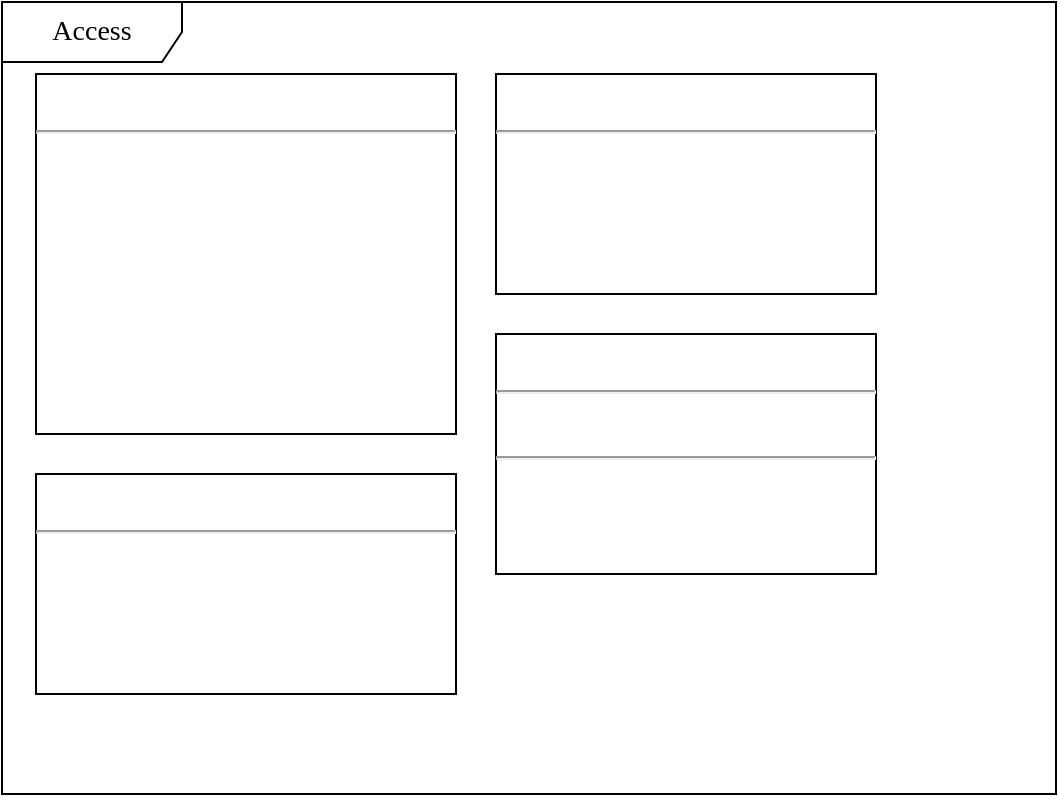 <mxfile version="10.6.0" type="github"><diagram id="SkD5s17jmoaz0SgUAskm" name="第 1 页"><mxGraphModel dx="1007" dy="628" grid="1" gridSize="10" guides="1" tooltips="1" connect="1" arrows="1" fold="1" page="1" pageScale="1" pageWidth="850" pageHeight="1100" math="0" shadow="0"><root><mxCell id="0"/><mxCell id="1" parent="0"/><mxCell id="frGfKyTefLl28kIpb4xX-1" value="Access" style="shape=umlFrame;whiteSpace=wrap;html=1;rounded=0;shadow=0;comic=0;labelBackgroundColor=none;strokeColor=#000000;strokeWidth=1;fillColor=#ffffff;fontFamily=Verdana;fontSize=14;fontColor=#000000;align=center;width=90;height=30;" vertex="1" parent="1"><mxGeometry x="43" y="54" width="527" height="396" as="geometry"/></mxCell><mxCell id="frGfKyTefLl28kIpb4xX-3" value="&lt;p style=&quot;margin: 4px 0px 0px ; text-align: center ; font-size: 14px&quot;&gt;&lt;b&gt;&amp;nbsp;&amp;nbsp;&lt;/b&gt;&lt;/p&gt;&lt;hr style=&quot;font-size: 14px&quot;&gt;&lt;p style=&quot;margin: 0px 0px 0px 4px ; font-size: 14px&quot;&gt;&lt;br&gt;&lt;/p&gt;" style="verticalAlign=top;align=left;overflow=fill;fontSize=14;fontFamily=Helvetica;html=1;" vertex="1" parent="1"><mxGeometry x="60" y="90" width="210" height="180" as="geometry"/></mxCell><mxCell id="frGfKyTefLl28kIpb4xX-4" value="&lt;p style=&quot;margin: 4px 0px 0px ; text-align: center ; font-size: 14px&quot;&gt;&lt;br&gt;&lt;/p&gt;&lt;hr style=&quot;font-size: 14px&quot;&gt;&lt;p style=&quot;margin: 0px 0px 0px 4px ; font-size: 14px&quot;&gt;&lt;br&gt;&lt;/p&gt;" style="verticalAlign=top;align=left;overflow=fill;fontSize=14;fontFamily=Helvetica;html=1;" vertex="1" parent="1"><mxGeometry x="290" y="90" width="190" height="110" as="geometry"/></mxCell><mxCell id="frGfKyTefLl28kIpb4xX-5" value="&lt;p style=&quot;margin: 4px 0px 0px ; text-align: center ; font-size: 14px&quot;&gt;&lt;br&gt;&lt;/p&gt;&lt;hr style=&quot;font-size: 14px&quot;&gt;&lt;p style=&quot;margin: 0px 0px 0px 4px ; font-size: 14px&quot;&gt;&lt;br&gt;&lt;/p&gt;" style="verticalAlign=top;align=left;overflow=fill;fontSize=14;fontFamily=Helvetica;html=1;" vertex="1" parent="1"><mxGeometry x="60" y="290" width="210" height="110" as="geometry"/></mxCell><mxCell id="frGfKyTefLl28kIpb4xX-6" value="&lt;p style=&quot;margin: 4px 0px 0px ; text-align: center ; font-size: 14px&quot;&gt;&lt;br&gt;&lt;/p&gt;&lt;hr style=&quot;font-size: 14px&quot;&gt;&lt;p style=&quot;margin: 0px 0px 0px 4px ; font-size: 14px&quot;&gt;&lt;br&gt;&lt;/p&gt;&lt;hr style=&quot;font-size: 14px&quot;&gt;&lt;p style=&quot;margin: 0px 0px 0px 4px ; font-size: 14px&quot;&gt;&lt;br&gt;&lt;/p&gt;" style="verticalAlign=top;align=left;overflow=fill;fontSize=14;fontFamily=Helvetica;html=1;" vertex="1" parent="1"><mxGeometry x="290" y="220" width="190" height="120" as="geometry"/></mxCell></root></mxGraphModel></diagram></mxfile>